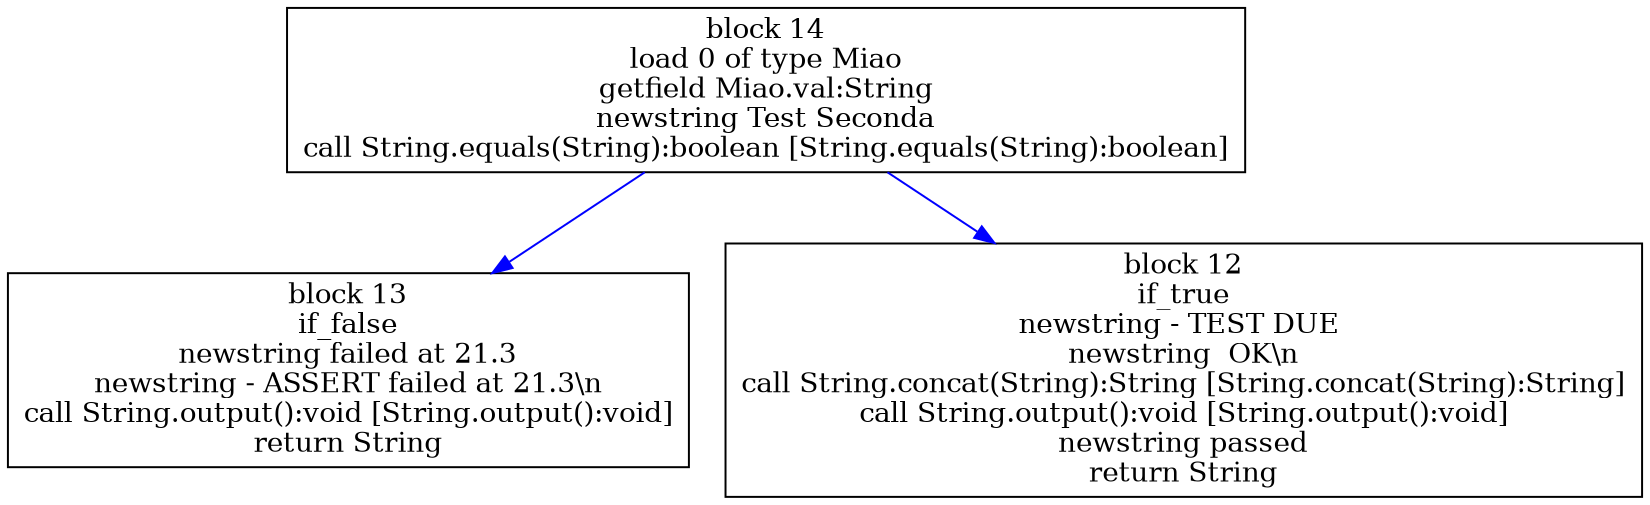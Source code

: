 digraph "Miao.seconda=test" {
size = "11,7.5";
codeblock_14 [ shape = box, label = "block 14\nload 0 of type Miao\ngetfield Miao.val:String\nnewstring Test Seconda\ncall String.equals(String):boolean [String.equals(String):boolean]"];
codeblock_13 [ shape = box, label = "block 13\nif_false\nnewstring failed at 21.3\nnewstring - ASSERT failed at 21.3\\n\ncall String.output():void [String.output():void]\nreturn String"];
codeblock_14->codeblock_13 [color = blue label = "" fontsize = 8]
codeblock_12 [ shape = box, label = "block 12\nif_true\nnewstring - TEST DUE \nnewstring  OK\\n\ncall String.concat(String):String [String.concat(String):String]\ncall String.output():void [String.output():void]\nnewstring passed\nreturn String"];
codeblock_14->codeblock_12 [color = blue label = "" fontsize = 8]
}